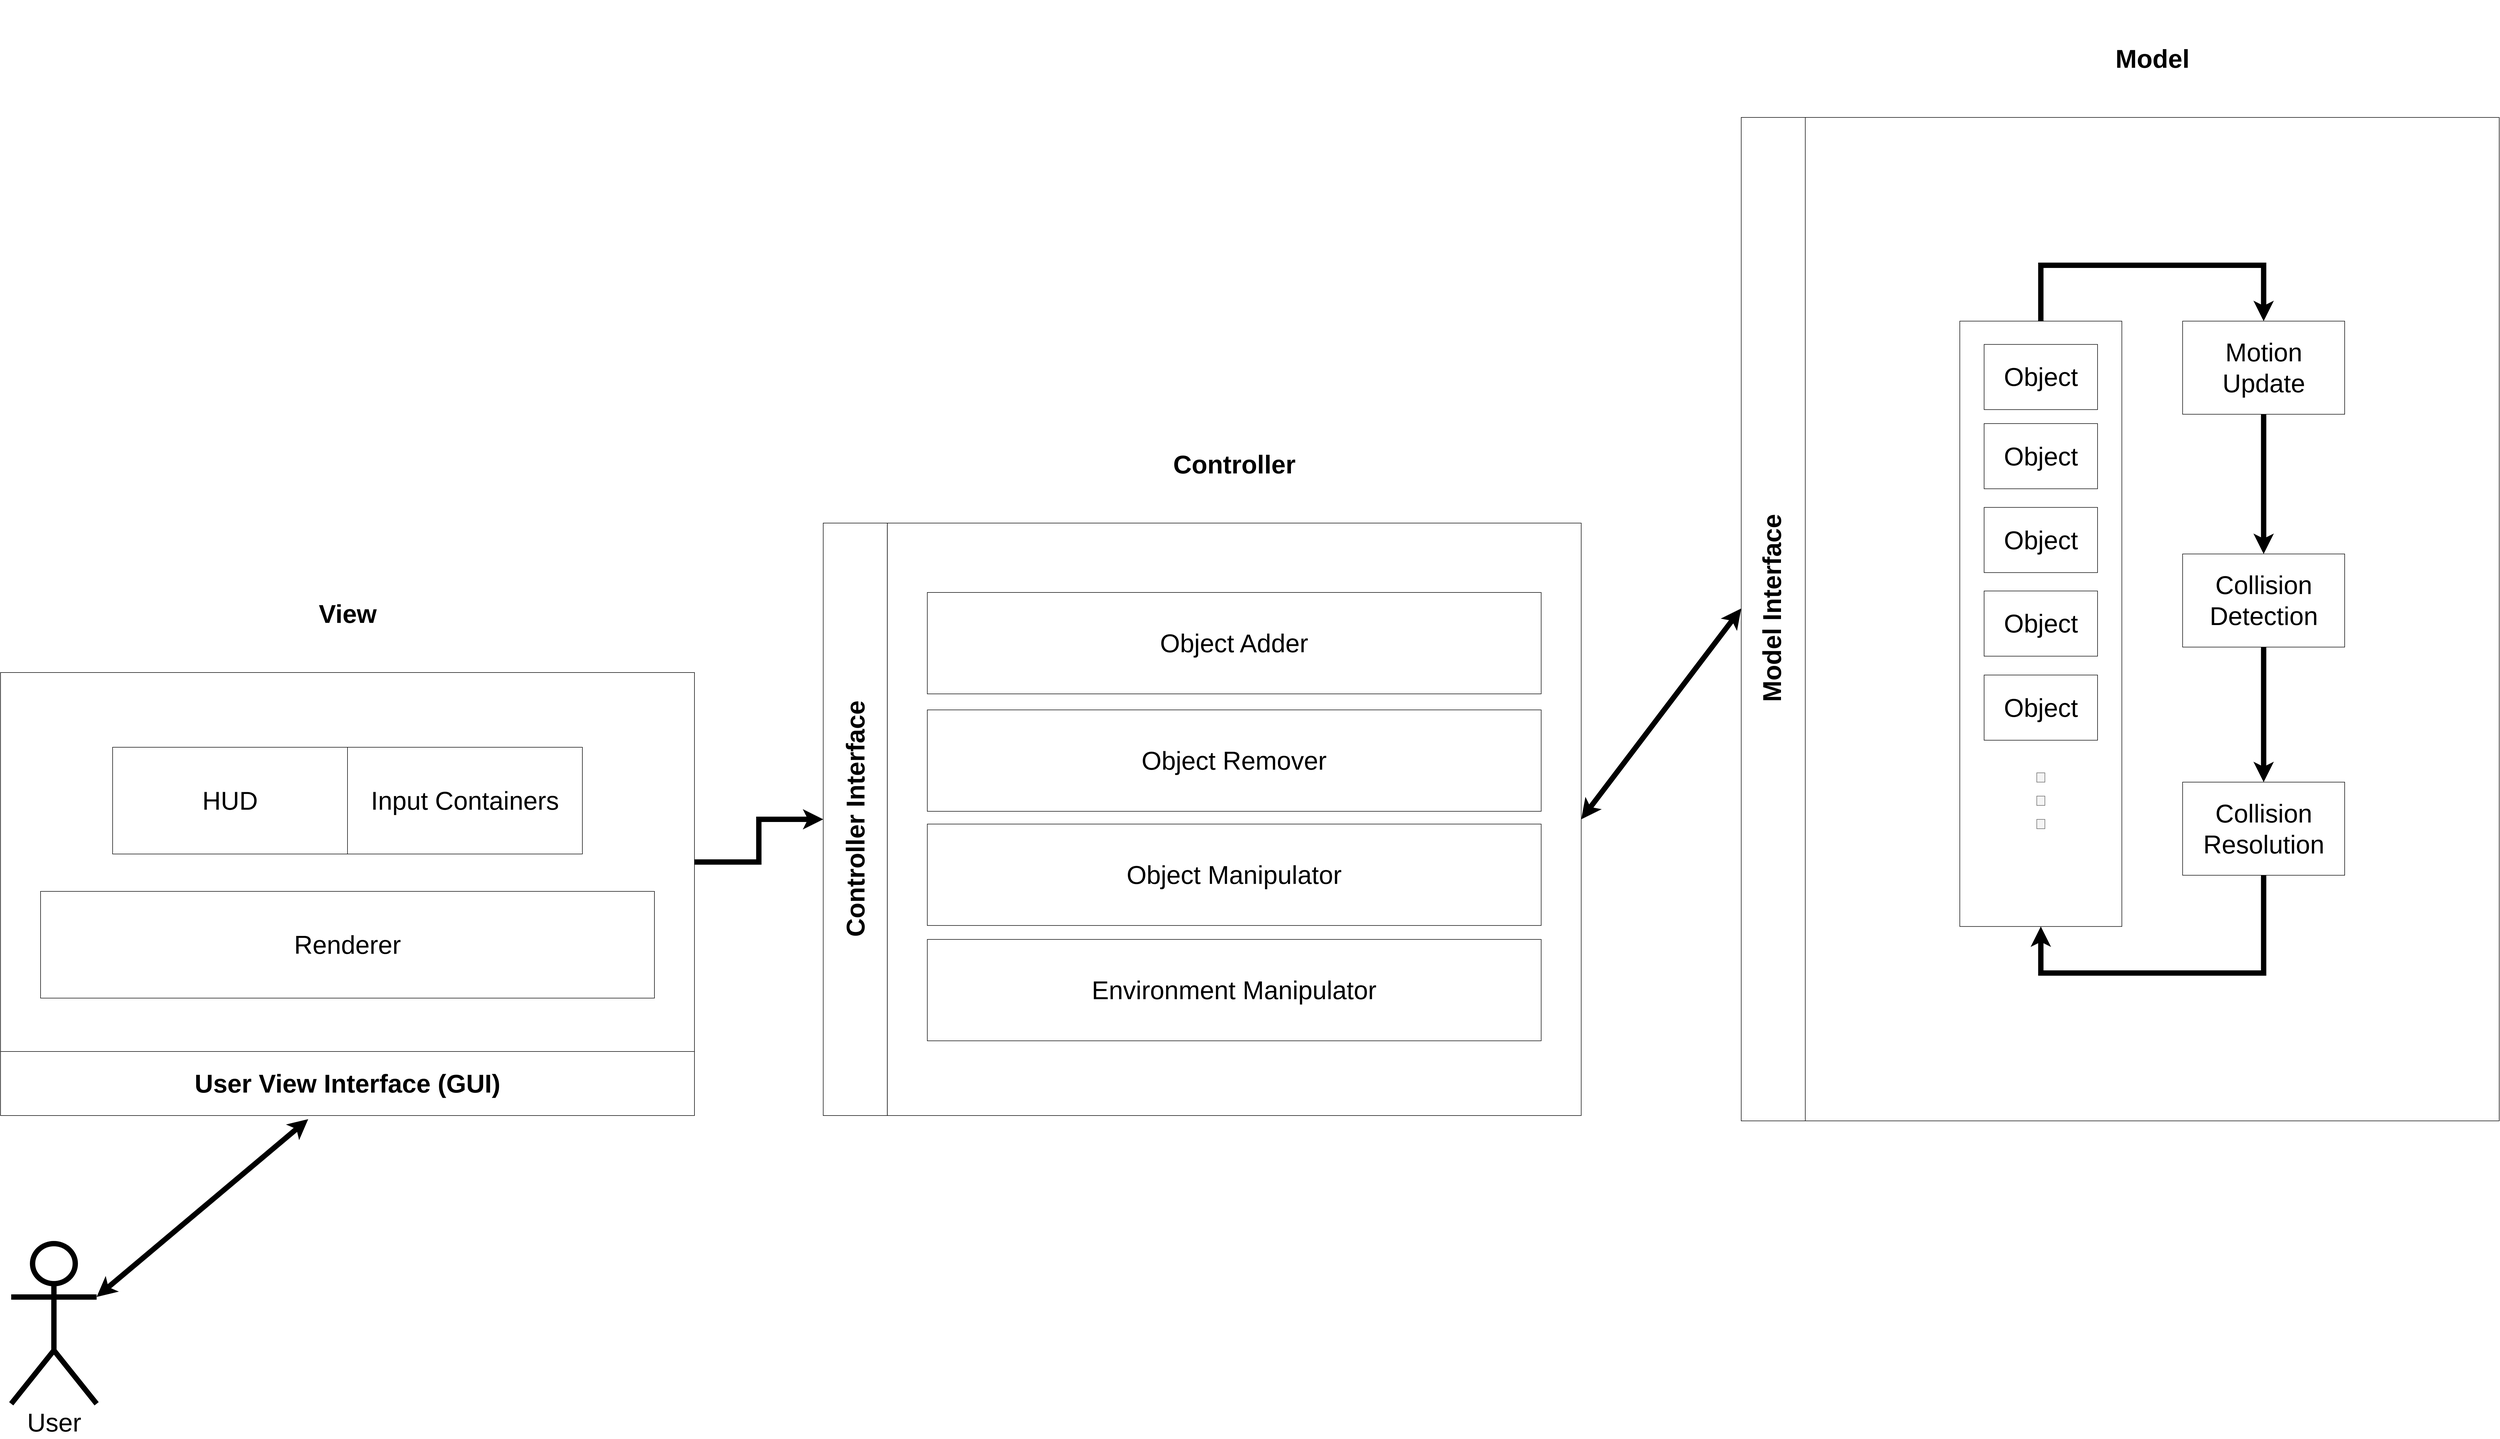 <mxfile version="22.1.2" type="device">
  <diagram name="Page-1" id="gfrPUAJl3D2WiW3K7YeI">
    <mxGraphModel dx="4780" dy="2910" grid="1" gridSize="10" guides="1" tooltips="1" connect="1" arrows="1" fold="1" page="1" pageScale="1" pageWidth="4681" pageHeight="3300" math="0" shadow="0">
      <root>
        <mxCell id="0" />
        <mxCell id="1" parent="0" />
        <mxCell id="rA-Uf5z4VUgKkFw18BQ_-43" value="" style="endArrow=classic;startArrow=classic;html=1;rounded=0;entryX=1;entryY=0.5;entryDx=0;entryDy=0;exitX=0.5;exitY=0;exitDx=0;exitDy=0;strokeWidth=10;" parent="1" source="rA-Uf5z4VUgKkFw18BQ_-17" target="rA-Uf5z4VUgKkFw18BQ_-8" edge="1">
          <mxGeometry width="50" height="50" relative="1" as="geometry">
            <mxPoint x="2610" y="2070" as="sourcePoint" />
            <mxPoint x="2660" y="2020" as="targetPoint" />
          </mxGeometry>
        </mxCell>
        <mxCell id="rA-Uf5z4VUgKkFw18BQ_-53" value="&lt;font style=&quot;font-size: 48px;&quot;&gt;User&lt;/font&gt;" style="shape=umlActor;verticalLabelPosition=bottom;verticalAlign=top;html=1;outlineConnect=0;fillStyle=auto;strokeWidth=10;" parent="1" vertex="1">
          <mxGeometry x="20" y="2560" width="160" height="300" as="geometry" />
        </mxCell>
        <mxCell id="bmFUAcVw8lwTJlLvDULa-18" value="" style="endArrow=classic;startArrow=classic;html=1;rounded=0;exitX=1;exitY=0.333;exitDx=0;exitDy=0;exitPerimeter=0;entryX=0.385;entryY=1.056;entryDx=0;entryDy=0;strokeWidth=10;entryPerimeter=0;" parent="1" source="rA-Uf5z4VUgKkFw18BQ_-53" target="rA-Uf5z4VUgKkFw18BQ_-51" edge="1">
          <mxGeometry width="50" height="50" relative="1" as="geometry">
            <mxPoint x="820" y="2960" as="sourcePoint" />
            <mxPoint x="1150" y="2370" as="targetPoint" />
          </mxGeometry>
        </mxCell>
        <mxCell id="bmFUAcVw8lwTJlLvDULa-34" value="" style="group" parent="1" vertex="1" connectable="0">
          <mxGeometry x="3261" y="230" width="1420" height="2100" as="geometry" />
        </mxCell>
        <mxCell id="rA-Uf5z4VUgKkFw18BQ_-10" value="&lt;font style=&quot;font-size: 48px;&quot;&gt;Model&lt;/font&gt;" style="text;strokeColor=none;fillColor=none;html=1;fontSize=24;fontStyle=1;verticalAlign=middle;align=center;" parent="bmFUAcVw8lwTJlLvDULa-34" vertex="1">
          <mxGeometry x="120" width="1300" height="220" as="geometry" />
        </mxCell>
        <mxCell id="bmFUAcVw8lwTJlLvDULa-33" value="" style="group" parent="bmFUAcVw8lwTJlLvDULa-34" vertex="1" connectable="0">
          <mxGeometry y="220" width="1420" height="1880" as="geometry" />
        </mxCell>
        <mxCell id="rA-Uf5z4VUgKkFw18BQ_-6" value="" style="rounded=0;whiteSpace=wrap;html=1;" parent="bmFUAcVw8lwTJlLvDULa-33" vertex="1">
          <mxGeometry x="120" width="1300" height="1880" as="geometry" />
        </mxCell>
        <mxCell id="rA-Uf5z4VUgKkFw18BQ_-18" value="" style="group" parent="bmFUAcVw8lwTJlLvDULa-33" vertex="1" connectable="0">
          <mxGeometry width="120" height="1880" as="geometry" />
        </mxCell>
        <mxCell id="rA-Uf5z4VUgKkFw18BQ_-14" value="" style="rounded=0;whiteSpace=wrap;html=1;" parent="rA-Uf5z4VUgKkFw18BQ_-18" vertex="1">
          <mxGeometry width="120" height="1880" as="geometry" />
        </mxCell>
        <mxCell id="rA-Uf5z4VUgKkFw18BQ_-17" value="&lt;span style=&quot;font-size: 48px;&quot;&gt;Model Interface&lt;br&gt;&lt;/span&gt;" style="text;strokeColor=none;fillColor=none;html=1;fontSize=24;fontStyle=1;verticalAlign=middle;align=center;rotation=270;" parent="rA-Uf5z4VUgKkFw18BQ_-18" vertex="1">
          <mxGeometry x="-592.5" y="862.5" width="1300" height="115" as="geometry" />
        </mxCell>
        <mxCell id="bmFUAcVw8lwTJlLvDULa-24" value="" style="group" parent="bmFUAcVw8lwTJlLvDULa-33" vertex="1" connectable="0">
          <mxGeometry x="409.5" y="276.96" width="721" height="1326.08" as="geometry" />
        </mxCell>
        <mxCell id="_O4c0VyRCiR2oxvwqPzB-1" value="" style="rounded=0;whiteSpace=wrap;html=1;" parent="bmFUAcVw8lwTJlLvDULa-24" vertex="1">
          <mxGeometry y="104.691" width="303.579" height="1134.147" as="geometry" />
        </mxCell>
        <mxCell id="_O4c0VyRCiR2oxvwqPzB-3" value="&lt;font style=&quot;font-size: 48px;&quot;&gt;Object&lt;/font&gt;" style="rounded=0;whiteSpace=wrap;html=1;" parent="bmFUAcVw8lwTJlLvDULa-24" vertex="1">
          <mxGeometry x="45.537" y="148.312" width="212.505" height="122.139" as="geometry" />
        </mxCell>
        <mxCell id="_O4c0VyRCiR2oxvwqPzB-4" value="&lt;font style=&quot;font-size: 48px;&quot;&gt;Object&lt;/font&gt;" style="rounded=0;whiteSpace=wrap;html=1;" parent="bmFUAcVw8lwTJlLvDULa-24" vertex="1">
          <mxGeometry x="45.537" y="296.623" width="212.505" height="122.139" as="geometry" />
        </mxCell>
        <mxCell id="_O4c0VyRCiR2oxvwqPzB-5" value="&lt;font style=&quot;font-size: 48px;&quot;&gt;Object&lt;/font&gt;" style="rounded=0;whiteSpace=wrap;html=1;" parent="bmFUAcVw8lwTJlLvDULa-24" vertex="1">
          <mxGeometry x="45.537" y="453.659" width="212.505" height="122.139" as="geometry" />
        </mxCell>
        <mxCell id="_O4c0VyRCiR2oxvwqPzB-6" value="&lt;font style=&quot;font-size: 48px;&quot;&gt;Object&lt;/font&gt;" style="rounded=0;whiteSpace=wrap;html=1;" parent="bmFUAcVw8lwTJlLvDULa-24" vertex="1">
          <mxGeometry x="45.537" y="610.259" width="212.505" height="122.139" as="geometry" />
        </mxCell>
        <mxCell id="_O4c0VyRCiR2oxvwqPzB-7" value="&lt;font style=&quot;font-size: 48px;&quot;&gt;Object&lt;/font&gt;" style="rounded=0;whiteSpace=wrap;html=1;" parent="bmFUAcVw8lwTJlLvDULa-24" vertex="1">
          <mxGeometry x="45.537" y="767.731" width="212.505" height="122.139" as="geometry" />
        </mxCell>
        <mxCell id="_O4c0VyRCiR2oxvwqPzB-11" value="" style="rounded=0;whiteSpace=wrap;html=1;fillColor=#f5f5f5;fontColor=#333333;strokeColor=#666666;" parent="bmFUAcVw8lwTJlLvDULa-24" vertex="1">
          <mxGeometry x="144.2" y="950.939" width="15.179" height="17.448" as="geometry" />
        </mxCell>
        <mxCell id="_O4c0VyRCiR2oxvwqPzB-12" value="" style="rounded=0;whiteSpace=wrap;html=1;fillColor=#f5f5f5;fontColor=#333333;strokeColor=#666666;" parent="bmFUAcVw8lwTJlLvDULa-24" vertex="1">
          <mxGeometry x="144.2" y="994.56" width="15.179" height="17.448" as="geometry" />
        </mxCell>
        <mxCell id="_O4c0VyRCiR2oxvwqPzB-13" value="" style="rounded=0;whiteSpace=wrap;html=1;fillColor=#f5f5f5;fontColor=#333333;strokeColor=#666666;" parent="bmFUAcVw8lwTJlLvDULa-24" vertex="1">
          <mxGeometry x="144.2" y="1038.181" width="15.179" height="17.448" as="geometry" />
        </mxCell>
        <mxCell id="4NX4d3grsiSAmQehrl5C-2" value="&lt;font style=&quot;font-size: 48px;&quot;&gt;Motion Update&lt;/font&gt;" style="rounded=0;whiteSpace=wrap;html=1;" parent="bmFUAcVw8lwTJlLvDULa-24" vertex="1">
          <mxGeometry x="417.421" y="104.691" width="303.579" height="174.484" as="geometry" />
        </mxCell>
        <mxCell id="4NX4d3grsiSAmQehrl5C-5" style="edgeStyle=orthogonalEdgeStyle;rounded=0;orthogonalLoop=1;jettySize=auto;html=1;exitX=0.5;exitY=0;exitDx=0;exitDy=0;entryX=0.5;entryY=0;entryDx=0;entryDy=0;strokeWidth=10;" parent="bmFUAcVw8lwTJlLvDULa-24" source="_O4c0VyRCiR2oxvwqPzB-1" target="4NX4d3grsiSAmQehrl5C-2" edge="1">
          <mxGeometry relative="1" as="geometry">
            <Array as="points">
              <mxPoint x="151.789" />
              <mxPoint x="569.211" />
            </Array>
          </mxGeometry>
        </mxCell>
        <mxCell id="4NX4d3grsiSAmQehrl5C-3" value="&lt;font style=&quot;font-size: 48px;&quot;&gt;Collision&lt;br&gt;Detection&lt;/font&gt;" style="rounded=0;whiteSpace=wrap;html=1;" parent="bmFUAcVw8lwTJlLvDULa-24" vertex="1">
          <mxGeometry x="417.421" y="540.901" width="303.579" height="174.484" as="geometry" />
        </mxCell>
        <mxCell id="rA-Uf5z4VUgKkFw18BQ_-4" style="edgeStyle=orthogonalEdgeStyle;rounded=0;orthogonalLoop=1;jettySize=auto;html=1;entryX=0.5;entryY=1;entryDx=0;entryDy=0;strokeWidth=10;" parent="bmFUAcVw8lwTJlLvDULa-24" source="rA-Uf5z4VUgKkFw18BQ_-1" target="_O4c0VyRCiR2oxvwqPzB-1" edge="1">
          <mxGeometry relative="1" as="geometry">
            <mxPoint x="129.021" y="1299.907" as="targetPoint" />
            <Array as="points">
              <mxPoint x="569.211" y="1326.08" />
              <mxPoint x="151.789" y="1326.08" />
            </Array>
          </mxGeometry>
        </mxCell>
        <mxCell id="rA-Uf5z4VUgKkFw18BQ_-1" value="&lt;font style=&quot;font-size: 48px;&quot;&gt;Collision&lt;br&gt;Resolution&lt;br&gt;&lt;/font&gt;" style="rounded=0;whiteSpace=wrap;html=1;" parent="bmFUAcVw8lwTJlLvDULa-24" vertex="1">
          <mxGeometry x="417.421" y="968.387" width="303.579" height="174.484" as="geometry" />
        </mxCell>
        <mxCell id="4NX4d3grsiSAmQehrl5C-7" style="edgeStyle=orthogonalEdgeStyle;rounded=0;orthogonalLoop=1;jettySize=auto;html=1;exitX=0.5;exitY=1;exitDx=0;exitDy=0;entryX=0.5;entryY=0;entryDx=0;entryDy=0;strokeWidth=10;" parent="bmFUAcVw8lwTJlLvDULa-24" source="4NX4d3grsiSAmQehrl5C-3" target="rA-Uf5z4VUgKkFw18BQ_-1" edge="1">
          <mxGeometry relative="1" as="geometry">
            <mxPoint x="569.211" y="802.627" as="targetPoint" />
          </mxGeometry>
        </mxCell>
        <mxCell id="4NX4d3grsiSAmQehrl5C-6" style="edgeStyle=orthogonalEdgeStyle;rounded=0;orthogonalLoop=1;jettySize=auto;html=1;entryX=0.5;entryY=0;entryDx=0;entryDy=0;strokeWidth=10;" parent="bmFUAcVw8lwTJlLvDULa-24" source="4NX4d3grsiSAmQehrl5C-2" target="4NX4d3grsiSAmQehrl5C-3" edge="1">
          <mxGeometry relative="1" as="geometry" />
        </mxCell>
        <mxCell id="bmFUAcVw8lwTJlLvDULa-36" value="" style="group" parent="1" vertex="1" connectable="0">
          <mxGeometry x="1540" y="990" width="1421.24" height="1330" as="geometry" />
        </mxCell>
        <mxCell id="rA-Uf5z4VUgKkFw18BQ_-8" value="" style="rounded=0;whiteSpace=wrap;html=1;" parent="bmFUAcVw8lwTJlLvDULa-36" vertex="1">
          <mxGeometry x="121.24" y="220" width="1300" height="1110" as="geometry" />
        </mxCell>
        <mxCell id="rA-Uf5z4VUgKkFw18BQ_-11" value="&lt;font style=&quot;font-size: 48px;&quot;&gt;Controller&lt;/font&gt;" style="text;strokeColor=none;fillColor=none;html=1;fontSize=24;fontStyle=1;verticalAlign=middle;align=center;" parent="bmFUAcVw8lwTJlLvDULa-36" vertex="1">
          <mxGeometry x="121.24" width="1300" height="220" as="geometry" />
        </mxCell>
        <mxCell id="bmFUAcVw8lwTJlLvDULa-12" value="&lt;font style=&quot;font-size: 48px;&quot;&gt;Object Adder&lt;/font&gt;" style="rounded=0;whiteSpace=wrap;html=1;" parent="bmFUAcVw8lwTJlLvDULa-36" vertex="1">
          <mxGeometry x="196.24" y="350" width="1150" height="190" as="geometry" />
        </mxCell>
        <mxCell id="bmFUAcVw8lwTJlLvDULa-23" value="&lt;font style=&quot;font-size: 48px;&quot;&gt;Object Manipulator&lt;/font&gt;" style="rounded=0;whiteSpace=wrap;html=1;" parent="bmFUAcVw8lwTJlLvDULa-36" vertex="1">
          <mxGeometry x="196.24" y="783.91" width="1150" height="190" as="geometry" />
        </mxCell>
        <mxCell id="bmFUAcVw8lwTJlLvDULa-30" value="&lt;font style=&quot;font-size: 48px;&quot;&gt;Environment Manipulator&lt;/font&gt;" style="rounded=0;whiteSpace=wrap;html=1;" parent="bmFUAcVw8lwTJlLvDULa-36" vertex="1">
          <mxGeometry x="196.24" y="1000" width="1150" height="190" as="geometry" />
        </mxCell>
        <mxCell id="bmFUAcVw8lwTJlLvDULa-31" value="&lt;font style=&quot;font-size: 48px;&quot;&gt;Object Remover&lt;/font&gt;" style="rounded=0;whiteSpace=wrap;html=1;" parent="bmFUAcVw8lwTJlLvDULa-36" vertex="1">
          <mxGeometry x="196.24" y="570" width="1150" height="190" as="geometry" />
        </mxCell>
        <mxCell id="bmFUAcVw8lwTJlLvDULa-32" value="" style="group" parent="bmFUAcVw8lwTJlLvDULa-36" vertex="1" connectable="0">
          <mxGeometry y="220" width="123.75" height="1110" as="geometry" />
        </mxCell>
        <mxCell id="rA-Uf5z4VUgKkFw18BQ_-44" value="" style="rounded=0;whiteSpace=wrap;html=1;" parent="bmFUAcVw8lwTJlLvDULa-32" vertex="1">
          <mxGeometry x="1.24" width="120.0" height="1110" as="geometry" />
        </mxCell>
        <mxCell id="rA-Uf5z4VUgKkFw18BQ_-45" value="&lt;font style=&quot;font-size: 48px;&quot;&gt;Controller Interface&lt;br&gt;&lt;/font&gt;" style="text;strokeColor=none;fillColor=none;html=1;fontSize=24;fontStyle=1;verticalAlign=middle;align=center;rotation=270;" parent="bmFUAcVw8lwTJlLvDULa-32" vertex="1">
          <mxGeometry x="-657.34" y="517.827" width="1438.43" height="73.065" as="geometry" />
        </mxCell>
        <mxCell id="Bx3jw4WJOihWwBDVHEV8-4" style="edgeStyle=orthogonalEdgeStyle;rounded=0;orthogonalLoop=1;jettySize=auto;html=1;exitX=1;exitY=0.5;exitDx=0;exitDy=0;strokeWidth=10;entryX=0;entryY=0.5;entryDx=0;entryDy=0;" edge="1" parent="1" source="rA-Uf5z4VUgKkFw18BQ_-12" target="rA-Uf5z4VUgKkFw18BQ_-44">
          <mxGeometry relative="1" as="geometry">
            <mxPoint x="1490" y="1764" as="targetPoint" />
          </mxGeometry>
        </mxCell>
        <mxCell id="rA-Uf5z4VUgKkFw18BQ_-12" value="" style="rounded=0;whiteSpace=wrap;html=1;" parent="1" vertex="1">
          <mxGeometry y="1490" width="1300" height="710" as="geometry" />
        </mxCell>
        <mxCell id="rA-Uf5z4VUgKkFw18BQ_-13" value="&lt;font style=&quot;font-size: 48px;&quot;&gt;View&lt;/font&gt;" style="text;strokeColor=none;fillColor=none;html=1;fontSize=24;fontStyle=1;verticalAlign=middle;align=center;" parent="1" vertex="1">
          <mxGeometry y="1270" width="1300" height="220" as="geometry" />
        </mxCell>
        <mxCell id="rA-Uf5z4VUgKkFw18BQ_-50" value="" style="rounded=0;whiteSpace=wrap;html=1;direction=south;" parent="1" vertex="1">
          <mxGeometry y="2200" width="1300" height="120" as="geometry" />
        </mxCell>
        <mxCell id="rA-Uf5z4VUgKkFw18BQ_-56" value="&lt;font style=&quot;font-size: 48px;&quot;&gt;Input Containers&lt;/font&gt;" style="rounded=0;whiteSpace=wrap;html=1;" parent="1" vertex="1">
          <mxGeometry x="650" y="1630" width="440" height="200" as="geometry" />
        </mxCell>
        <mxCell id="rA-Uf5z4VUgKkFw18BQ_-58" value="&lt;font style=&quot;font-size: 48px;&quot;&gt;Renderer&lt;/font&gt;" style="rounded=0;whiteSpace=wrap;html=1;" parent="1" vertex="1">
          <mxGeometry x="75" y="1900" width="1150" height="200" as="geometry" />
        </mxCell>
        <mxCell id="rA-Uf5z4VUgKkFw18BQ_-59" value="&lt;font style=&quot;font-size: 48px;&quot;&gt;HUD&lt;/font&gt;" style="rounded=0;whiteSpace=wrap;html=1;" parent="1" vertex="1">
          <mxGeometry x="210" y="1630" width="440" height="200" as="geometry" />
        </mxCell>
        <mxCell id="rA-Uf5z4VUgKkFw18BQ_-51" value="&lt;font style=&quot;font-size: 48px;&quot;&gt;&lt;b&gt;User View Interface (GUI)&lt;/b&gt;&lt;/font&gt;" style="text;html=1;strokeColor=none;fillColor=none;align=center;verticalAlign=middle;whiteSpace=wrap;rounded=0;" parent="1" vertex="1">
          <mxGeometry x="330" y="2200" width="640" height="120" as="geometry" />
        </mxCell>
      </root>
    </mxGraphModel>
  </diagram>
</mxfile>
